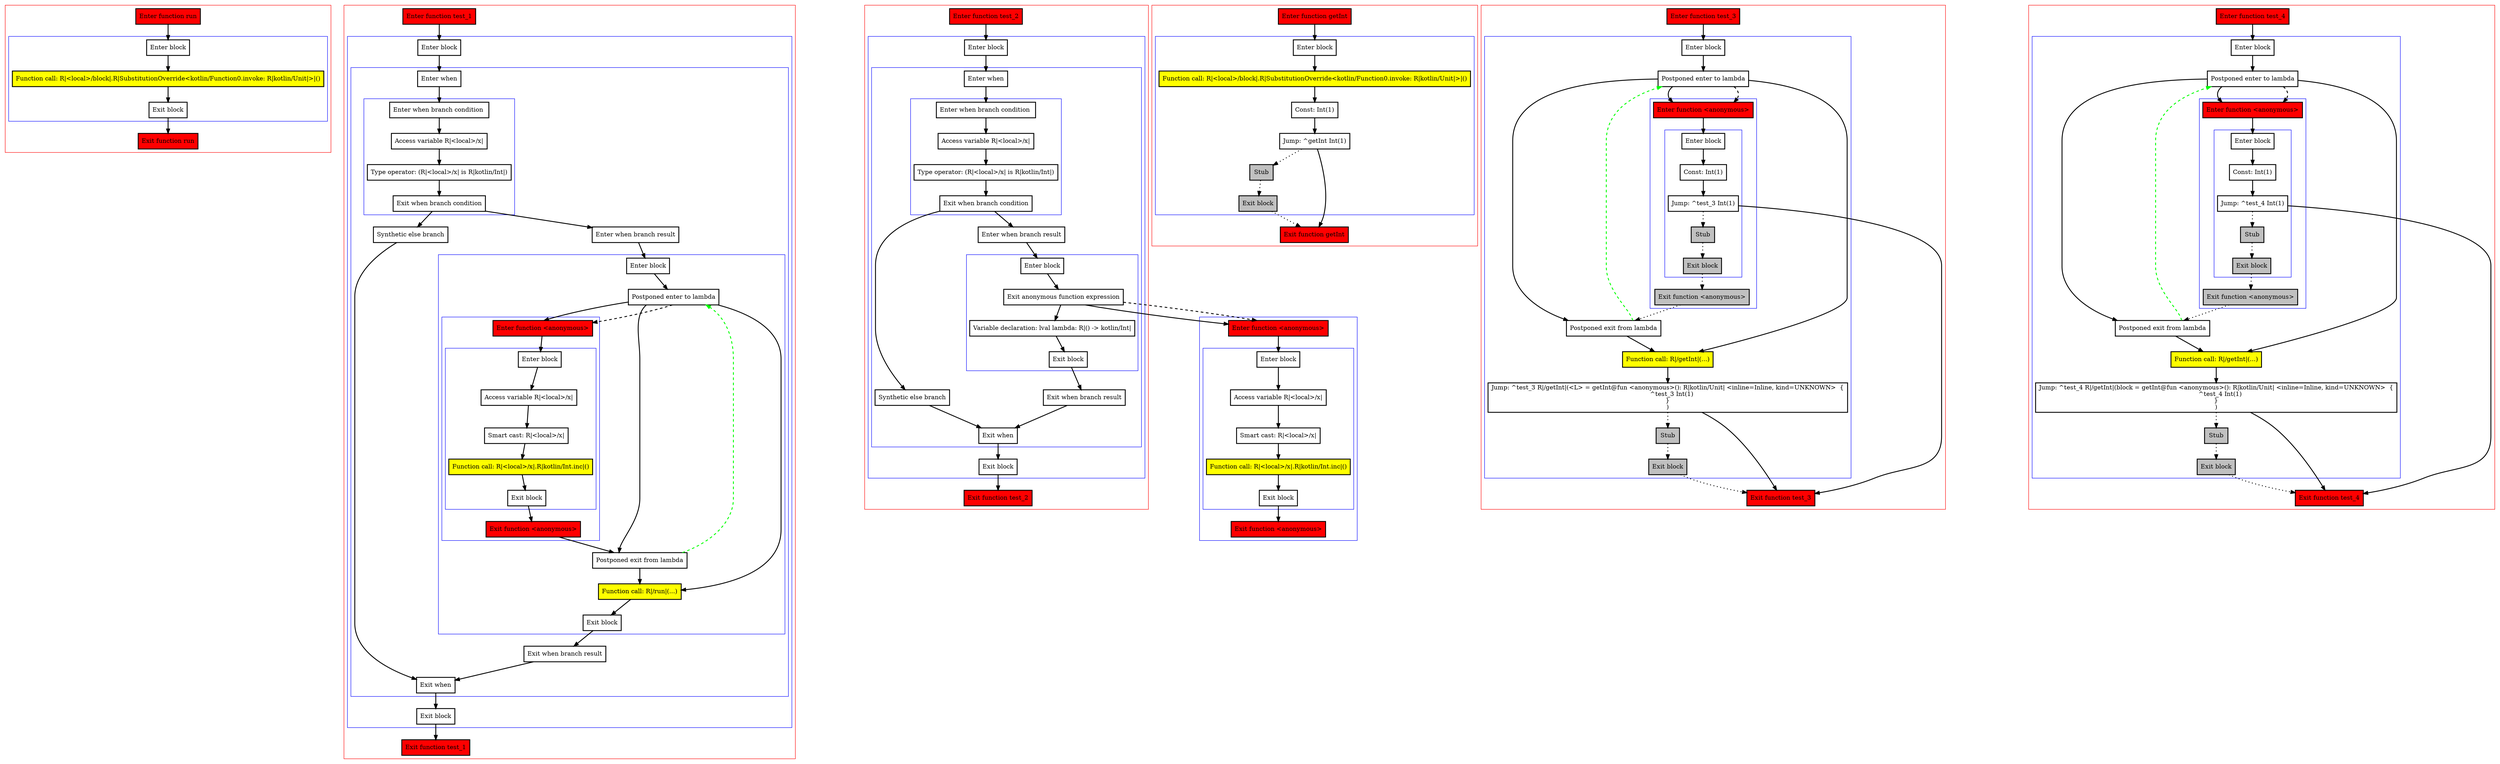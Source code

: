 digraph lambdas_kt {
    graph [nodesep=3]
    node [shape=box penwidth=2]
    edge [penwidth=2]

    subgraph cluster_0 {
        color=red
        0 [label="Enter function run" style="filled" fillcolor=red];
        subgraph cluster_1 {
            color=blue
            1 [label="Enter block"];
            2 [label="Function call: R|<local>/block|.R|SubstitutionOverride<kotlin/Function0.invoke: R|kotlin/Unit|>|()" style="filled" fillcolor=yellow];
            3 [label="Exit block"];
        }
        4 [label="Exit function run" style="filled" fillcolor=red];
    }
    0 -> {1};
    1 -> {2};
    2 -> {3};
    3 -> {4};

    subgraph cluster_2 {
        color=red
        5 [label="Enter function test_1" style="filled" fillcolor=red];
        subgraph cluster_3 {
            color=blue
            6 [label="Enter block"];
            subgraph cluster_4 {
                color=blue
                7 [label="Enter when"];
                subgraph cluster_5 {
                    color=blue
                    8 [label="Enter when branch condition "];
                    9 [label="Access variable R|<local>/x|"];
                    10 [label="Type operator: (R|<local>/x| is R|kotlin/Int|)"];
                    11 [label="Exit when branch condition"];
                }
                12 [label="Synthetic else branch"];
                13 [label="Enter when branch result"];
                subgraph cluster_6 {
                    color=blue
                    14 [label="Enter block"];
                    15 [label="Postponed enter to lambda"];
                    subgraph cluster_7 {
                        color=blue
                        16 [label="Enter function <anonymous>" style="filled" fillcolor=red];
                        subgraph cluster_8 {
                            color=blue
                            17 [label="Enter block"];
                            18 [label="Access variable R|<local>/x|"];
                            19 [label="Smart cast: R|<local>/x|"];
                            20 [label="Function call: R|<local>/x|.R|kotlin/Int.inc|()" style="filled" fillcolor=yellow];
                            21 [label="Exit block"];
                        }
                        22 [label="Exit function <anonymous>" style="filled" fillcolor=red];
                    }
                    23 [label="Postponed exit from lambda"];
                    24 [label="Function call: R|/run|(...)" style="filled" fillcolor=yellow];
                    25 [label="Exit block"];
                }
                26 [label="Exit when branch result"];
                27 [label="Exit when"];
            }
            28 [label="Exit block"];
        }
        29 [label="Exit function test_1" style="filled" fillcolor=red];
    }
    5 -> {6};
    6 -> {7};
    7 -> {8};
    8 -> {9};
    9 -> {10};
    10 -> {11};
    11 -> {12 13};
    12 -> {27};
    13 -> {14};
    14 -> {15};
    15 -> {16 23 24};
    15 -> {16} [style=dashed];
    16 -> {17};
    17 -> {18};
    18 -> {19};
    19 -> {20};
    20 -> {21};
    21 -> {22};
    22 -> {23};
    23 -> {24};
    23 -> {15} [color=green style=dashed];
    24 -> {25};
    25 -> {26};
    26 -> {27};
    27 -> {28};
    28 -> {29};

    subgraph cluster_9 {
        color=red
        30 [label="Enter function test_2" style="filled" fillcolor=red];
        subgraph cluster_10 {
            color=blue
            31 [label="Enter block"];
            subgraph cluster_11 {
                color=blue
                32 [label="Enter when"];
                subgraph cluster_12 {
                    color=blue
                    33 [label="Enter when branch condition "];
                    34 [label="Access variable R|<local>/x|"];
                    35 [label="Type operator: (R|<local>/x| is R|kotlin/Int|)"];
                    36 [label="Exit when branch condition"];
                }
                37 [label="Synthetic else branch"];
                38 [label="Enter when branch result"];
                subgraph cluster_13 {
                    color=blue
                    39 [label="Enter block"];
                    40 [label="Exit anonymous function expression"];
                    41 [label="Variable declaration: lval lambda: R|() -> kotlin/Int|"];
                    42 [label="Exit block"];
                }
                43 [label="Exit when branch result"];
                44 [label="Exit when"];
            }
            45 [label="Exit block"];
        }
        46 [label="Exit function test_2" style="filled" fillcolor=red];
    }
    subgraph cluster_14 {
        color=blue
        47 [label="Enter function <anonymous>" style="filled" fillcolor=red];
        subgraph cluster_15 {
            color=blue
            48 [label="Enter block"];
            49 [label="Access variable R|<local>/x|"];
            50 [label="Smart cast: R|<local>/x|"];
            51 [label="Function call: R|<local>/x|.R|kotlin/Int.inc|()" style="filled" fillcolor=yellow];
            52 [label="Exit block"];
        }
        53 [label="Exit function <anonymous>" style="filled" fillcolor=red];
    }
    30 -> {31};
    31 -> {32};
    32 -> {33};
    33 -> {34};
    34 -> {35};
    35 -> {36};
    36 -> {37 38};
    37 -> {44};
    38 -> {39};
    39 -> {40};
    40 -> {41 47};
    40 -> {47} [style=dashed];
    41 -> {42};
    42 -> {43};
    43 -> {44};
    44 -> {45};
    45 -> {46};
    47 -> {48};
    48 -> {49};
    49 -> {50};
    50 -> {51};
    51 -> {52};
    52 -> {53};

    subgraph cluster_16 {
        color=red
        54 [label="Enter function getInt" style="filled" fillcolor=red];
        subgraph cluster_17 {
            color=blue
            55 [label="Enter block"];
            56 [label="Function call: R|<local>/block|.R|SubstitutionOverride<kotlin/Function0.invoke: R|kotlin/Unit|>|()" style="filled" fillcolor=yellow];
            57 [label="Const: Int(1)"];
            58 [label="Jump: ^getInt Int(1)"];
            59 [label="Stub" style="filled" fillcolor=gray];
            60 [label="Exit block" style="filled" fillcolor=gray];
        }
        61 [label="Exit function getInt" style="filled" fillcolor=red];
    }
    54 -> {55};
    55 -> {56};
    56 -> {57};
    57 -> {58};
    58 -> {61};
    58 -> {59} [style=dotted];
    59 -> {60} [style=dotted];
    60 -> {61} [style=dotted];

    subgraph cluster_18 {
        color=red
        62 [label="Enter function test_3" style="filled" fillcolor=red];
        subgraph cluster_19 {
            color=blue
            63 [label="Enter block"];
            64 [label="Postponed enter to lambda"];
            subgraph cluster_20 {
                color=blue
                65 [label="Enter function <anonymous>" style="filled" fillcolor=red];
                subgraph cluster_21 {
                    color=blue
                    66 [label="Enter block"];
                    67 [label="Const: Int(1)"];
                    68 [label="Jump: ^test_3 Int(1)"];
                    69 [label="Stub" style="filled" fillcolor=gray];
                    70 [label="Exit block" style="filled" fillcolor=gray];
                }
                71 [label="Exit function <anonymous>" style="filled" fillcolor=gray];
            }
            72 [label="Postponed exit from lambda"];
            73 [label="Function call: R|/getInt|(...)" style="filled" fillcolor=yellow];
            74 [label="Jump: ^test_3 R|/getInt|(<L> = getInt@fun <anonymous>(): R|kotlin/Unit| <inline=Inline, kind=UNKNOWN>  {
    ^test_3 Int(1)
}
)"];
            75 [label="Stub" style="filled" fillcolor=gray];
            76 [label="Exit block" style="filled" fillcolor=gray];
        }
        77 [label="Exit function test_3" style="filled" fillcolor=red];
    }
    62 -> {63};
    63 -> {64};
    64 -> {65 72 73};
    64 -> {65} [style=dashed];
    65 -> {66};
    66 -> {67};
    67 -> {68};
    68 -> {77};
    68 -> {69} [style=dotted];
    69 -> {70} [style=dotted];
    70 -> {71} [style=dotted];
    71 -> {72} [style=dotted];
    72 -> {73};
    72 -> {64} [color=green style=dashed];
    73 -> {74};
    74 -> {77};
    74 -> {75} [style=dotted];
    75 -> {76} [style=dotted];
    76 -> {77} [style=dotted];

    subgraph cluster_22 {
        color=red
        78 [label="Enter function test_4" style="filled" fillcolor=red];
        subgraph cluster_23 {
            color=blue
            79 [label="Enter block"];
            80 [label="Postponed enter to lambda"];
            subgraph cluster_24 {
                color=blue
                81 [label="Enter function <anonymous>" style="filled" fillcolor=red];
                subgraph cluster_25 {
                    color=blue
                    82 [label="Enter block"];
                    83 [label="Const: Int(1)"];
                    84 [label="Jump: ^test_4 Int(1)"];
                    85 [label="Stub" style="filled" fillcolor=gray];
                    86 [label="Exit block" style="filled" fillcolor=gray];
                }
                87 [label="Exit function <anonymous>" style="filled" fillcolor=gray];
            }
            88 [label="Postponed exit from lambda"];
            89 [label="Function call: R|/getInt|(...)" style="filled" fillcolor=yellow];
            90 [label="Jump: ^test_4 R|/getInt|(block = getInt@fun <anonymous>(): R|kotlin/Unit| <inline=Inline, kind=UNKNOWN>  {
    ^test_4 Int(1)
}
)"];
            91 [label="Stub" style="filled" fillcolor=gray];
            92 [label="Exit block" style="filled" fillcolor=gray];
        }
        93 [label="Exit function test_4" style="filled" fillcolor=red];
    }
    78 -> {79};
    79 -> {80};
    80 -> {81 88 89};
    80 -> {81} [style=dashed];
    81 -> {82};
    82 -> {83};
    83 -> {84};
    84 -> {93};
    84 -> {85} [style=dotted];
    85 -> {86} [style=dotted];
    86 -> {87} [style=dotted];
    87 -> {88} [style=dotted];
    88 -> {89};
    88 -> {80} [color=green style=dashed];
    89 -> {90};
    90 -> {93};
    90 -> {91} [style=dotted];
    91 -> {92} [style=dotted];
    92 -> {93} [style=dotted];

}
